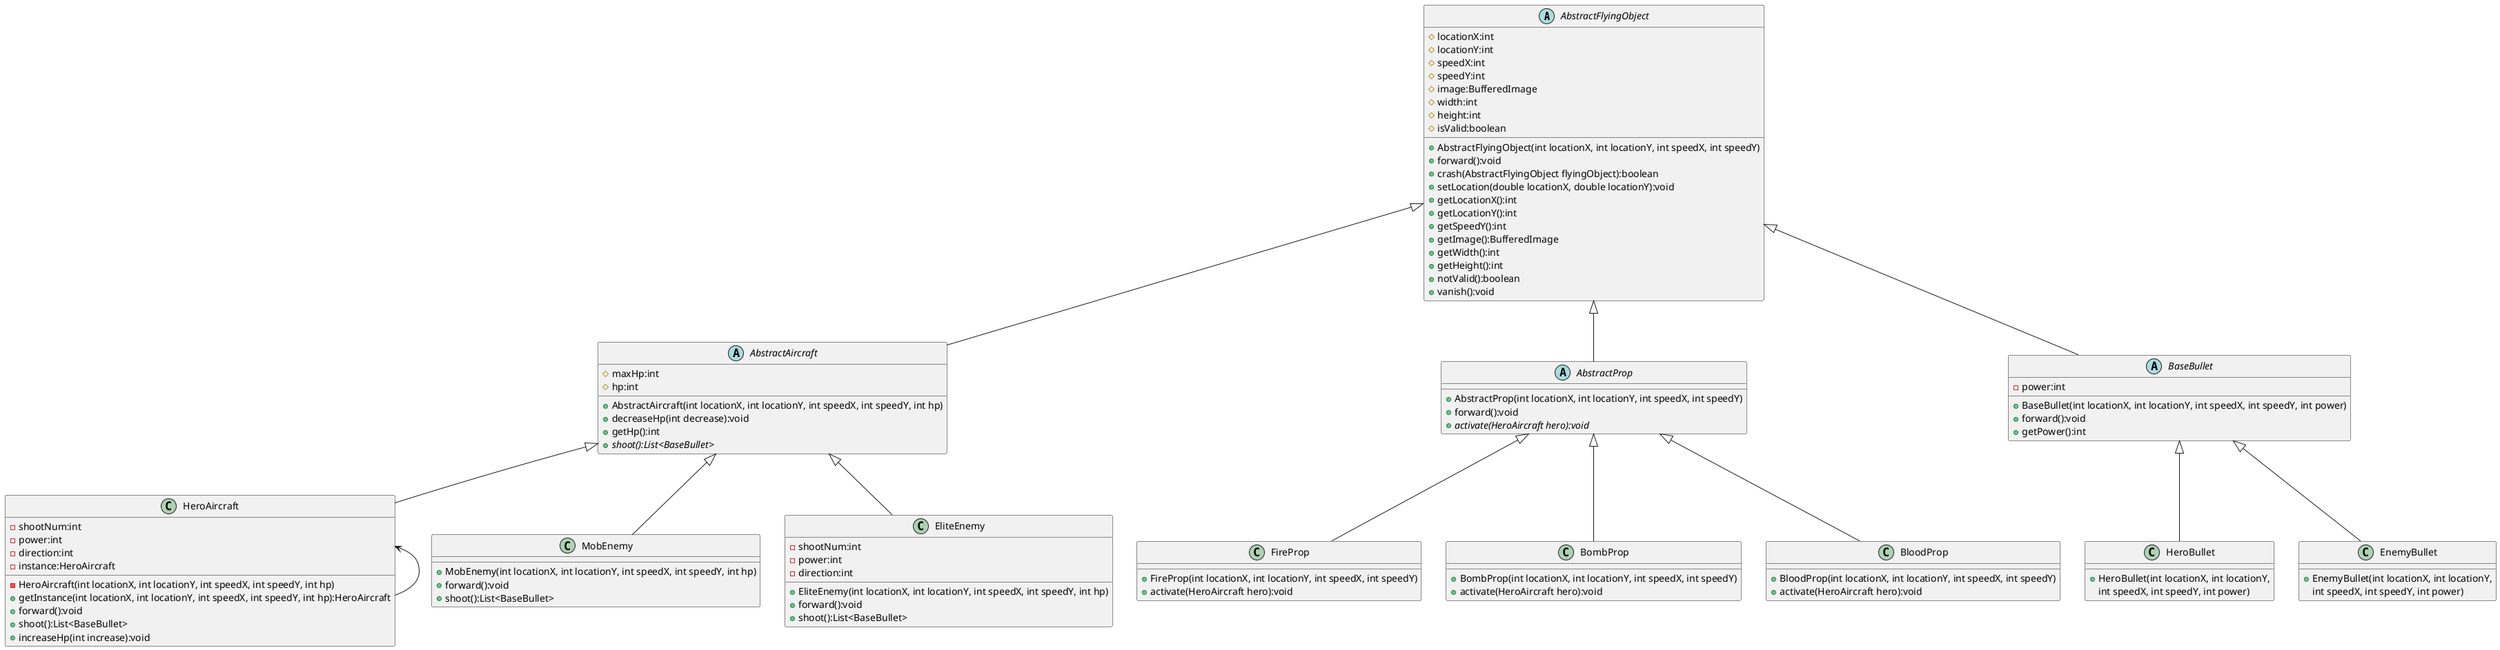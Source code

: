 @startuml
'https://plantuml.com/class-diagram

abstract class AbstractFlyingObject
{
    # locationX:int
    # locationY:int
    # speedX:int
    # speedY:int
    # image:BufferedImage
    # width:int
    # height:int
    # isValid:boolean

    + AbstractFlyingObject(int locationX, int locationY, int speedX, int speedY)
    + forward():void
    + crash(AbstractFlyingObject flyingObject):boolean
    + setLocation(double locationX, double locationY):void
    + getLocationX():int
    + getLocationY():int
    + getSpeedY():int
    + getImage():BufferedImage
    + getWidth():int
    + getHeight():int
    + notValid():boolean
    + vanish():void
}
abstract class AbstractAircraft
{
	# maxHp:int
    # hp:int
    + AbstractAircraft(int locationX, int locationY, int speedX, int speedY, int hp)
    + decreaseHp(int decrease):void
    + getHp():int
    + {abstract} shoot():List<BaseBullet>
 }

class HeroAircraft {
    - shootNum:int
    - power:int
    - direction:int
    - instance:HeroAircraft
    - HeroAircraft(int locationX, int locationY, int speedX, int speedY, int hp)
    + getInstance(int locationX, int locationY, int speedX, int speedY, int hp):HeroAircraft
    + forward():void
    + shoot():List<BaseBullet>
    + increaseHp(int increase):void
}

HeroAircraft <-- HeroAircraft
AbstractAircraft <|-- HeroAircraft

class MobEnemy {
    + MobEnemy(int locationX, int locationY, int speedX, int speedY, int hp)
    + forward():void
    + shoot():List<BaseBullet>
}
AbstractAircraft <|-- MobEnemy

class EliteEnemy {
    - shootNum:int
    - power:int
    - direction:int

    + EliteEnemy(int locationX, int locationY, int speedX, int speedY, int hp)
    + forward():void
    + shoot():List<BaseBullet>
}
AbstractAircraft <|-- EliteEnemy

abstract class AbstractProp {
    + AbstractProp(int locationX, int locationY, int speedX, int speedY)
    + forward():void
    + {abstract} activate(HeroAircraft hero):void
}
AbstractFlyingObject <|-- AbstractProp

class FireProp {
    + FireProp(int locationX, int locationY, int speedX, int speedY)
    + activate(HeroAircraft hero):void
}

class BombProp {
    + BombProp(int locationX, int locationY, int speedX, int speedY)
    + activate(HeroAircraft hero):void
}

class BloodProp {
    + BloodProp(int locationX, int locationY, int speedX, int speedY)
    + activate(HeroAircraft hero):void
}
AbstractProp <|-- FireProp
AbstractProp <|-- BombProp
AbstractProp <|-- BloodProp

abstract class BaseBullet
{
    - power:int
    + BaseBullet(int locationX, int locationY, int speedX, int speedY, int power)
    + forward():void
	+ getPower():int
}

class HeroBullet {
    + HeroBullet(int locationX, int locationY,
     int speedX, int speedY, int power)
}

class EnemyBullet {
    + EnemyBullet(int locationX, int locationY,
     int speedX, int speedY, int power)
}

BaseBullet <|-- HeroBullet
BaseBullet <|-- EnemyBullet

AbstractFlyingObject <|-- AbstractAircraft
AbstractFlyingObject <|-- BaseBullet

@enduml